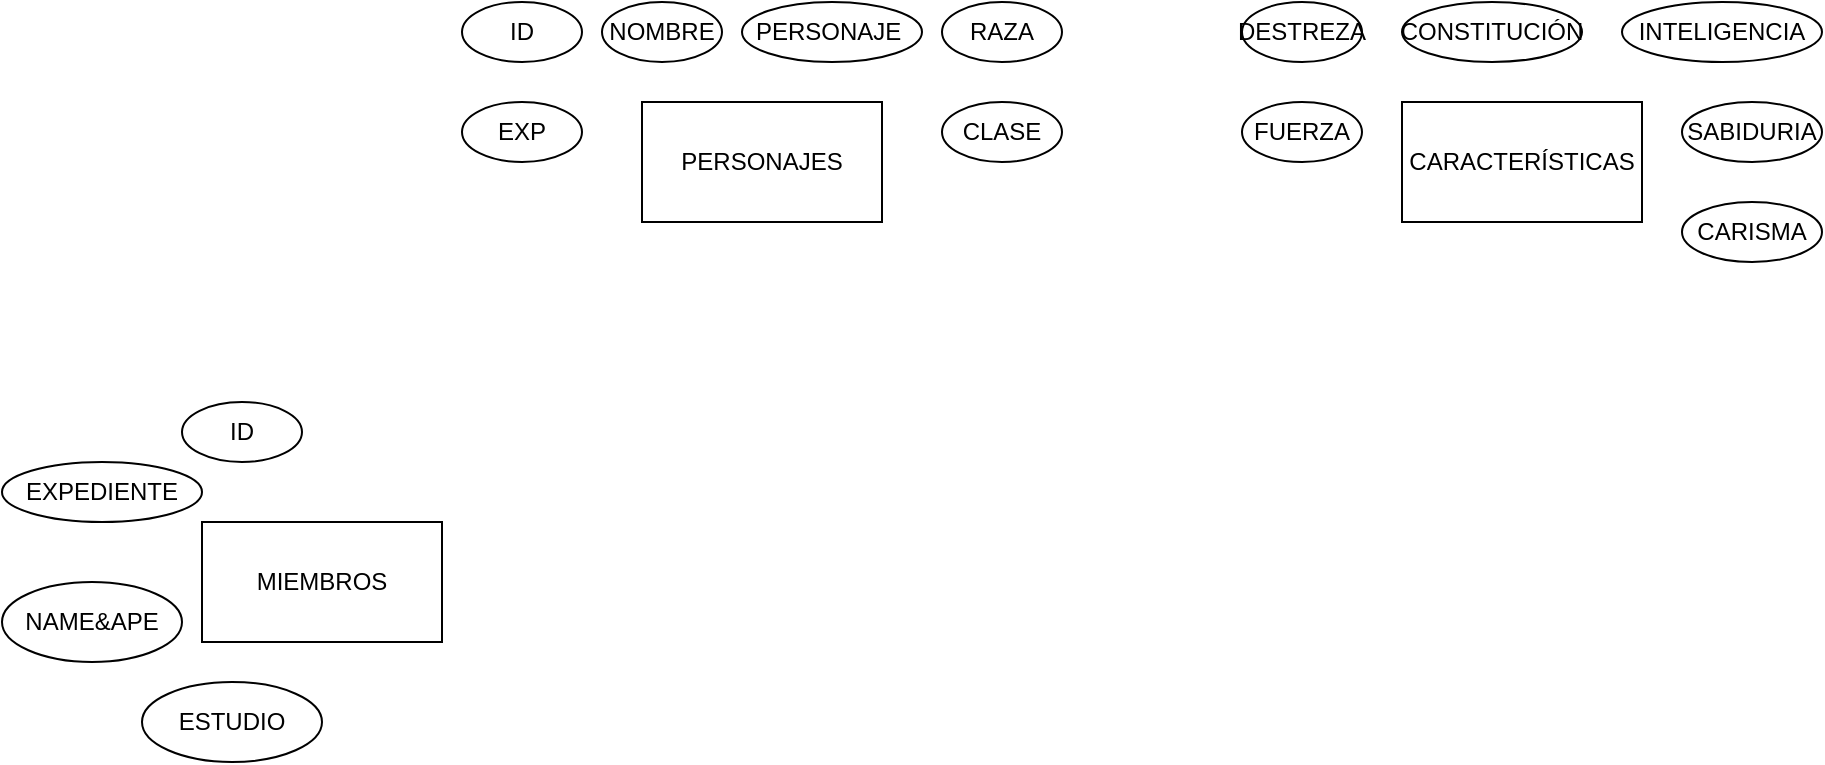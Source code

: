<mxfile version="23.1.5" type="device">
  <diagram name="Página-1" id="jKUlUDMz4xWxWr1B-a02">
    <mxGraphModel dx="1500" dy="887" grid="1" gridSize="10" guides="1" tooltips="1" connect="1" arrows="1" fold="1" page="1" pageScale="1" pageWidth="1169" pageHeight="827" math="0" shadow="0">
      <root>
        <mxCell id="0" />
        <mxCell id="1" parent="0" />
        <mxCell id="ijICfIVz4gepd5ZtEf_D-1" value="MIEMBROS" style="rounded=0;whiteSpace=wrap;html=1;" vertex="1" parent="1">
          <mxGeometry x="150" y="400" width="120" height="60" as="geometry" />
        </mxCell>
        <mxCell id="ijICfIVz4gepd5ZtEf_D-2" value="ID" style="ellipse;whiteSpace=wrap;html=1;" vertex="1" parent="1">
          <mxGeometry x="140" y="340" width="60" height="30" as="geometry" />
        </mxCell>
        <mxCell id="ijICfIVz4gepd5ZtEf_D-3" value="EXPEDIENTE" style="ellipse;whiteSpace=wrap;html=1;" vertex="1" parent="1">
          <mxGeometry x="50" y="370" width="100" height="30" as="geometry" />
        </mxCell>
        <mxCell id="ijICfIVz4gepd5ZtEf_D-4" value="NAME&amp;amp;APE" style="ellipse;whiteSpace=wrap;html=1;" vertex="1" parent="1">
          <mxGeometry x="50" y="430" width="90" height="40" as="geometry" />
        </mxCell>
        <mxCell id="ijICfIVz4gepd5ZtEf_D-5" value="ESTUDIO" style="ellipse;whiteSpace=wrap;html=1;" vertex="1" parent="1">
          <mxGeometry x="120" y="480" width="90" height="40" as="geometry" />
        </mxCell>
        <mxCell id="ijICfIVz4gepd5ZtEf_D-11" value="PERSONAJES" style="rounded=0;whiteSpace=wrap;html=1;" vertex="1" parent="1">
          <mxGeometry x="370" y="190" width="120" height="60" as="geometry" />
        </mxCell>
        <mxCell id="ijICfIVz4gepd5ZtEf_D-12" value="ID" style="ellipse;whiteSpace=wrap;html=1;" vertex="1" parent="1">
          <mxGeometry x="280" y="140" width="60" height="30" as="geometry" />
        </mxCell>
        <mxCell id="ijICfIVz4gepd5ZtEf_D-13" value="NOMBRE" style="ellipse;whiteSpace=wrap;html=1;" vertex="1" parent="1">
          <mxGeometry x="350" y="140" width="60" height="30" as="geometry" />
        </mxCell>
        <mxCell id="ijICfIVz4gepd5ZtEf_D-14" value="PERSONAJE&amp;nbsp;" style="ellipse;whiteSpace=wrap;html=1;" vertex="1" parent="1">
          <mxGeometry x="420" y="140" width="90" height="30" as="geometry" />
        </mxCell>
        <mxCell id="ijICfIVz4gepd5ZtEf_D-15" value="RAZA" style="ellipse;whiteSpace=wrap;html=1;" vertex="1" parent="1">
          <mxGeometry x="520" y="140" width="60" height="30" as="geometry" />
        </mxCell>
        <mxCell id="ijICfIVz4gepd5ZtEf_D-16" value="CLASE" style="ellipse;whiteSpace=wrap;html=1;" vertex="1" parent="1">
          <mxGeometry x="520" y="190" width="60" height="30" as="geometry" />
        </mxCell>
        <mxCell id="ijICfIVz4gepd5ZtEf_D-17" value="EXP" style="ellipse;whiteSpace=wrap;html=1;" vertex="1" parent="1">
          <mxGeometry x="280" y="190" width="60" height="30" as="geometry" />
        </mxCell>
        <mxCell id="ijICfIVz4gepd5ZtEf_D-19" value="CARACTERÍSTICAS" style="rounded=0;whiteSpace=wrap;html=1;" vertex="1" parent="1">
          <mxGeometry x="750" y="190" width="120" height="60" as="geometry" />
        </mxCell>
        <mxCell id="ijICfIVz4gepd5ZtEf_D-20" value="FUERZA" style="ellipse;whiteSpace=wrap;html=1;" vertex="1" parent="1">
          <mxGeometry x="670" y="190" width="60" height="30" as="geometry" />
        </mxCell>
        <mxCell id="ijICfIVz4gepd5ZtEf_D-21" value="DESTREZA" style="ellipse;whiteSpace=wrap;html=1;" vertex="1" parent="1">
          <mxGeometry x="670" y="140" width="60" height="30" as="geometry" />
        </mxCell>
        <mxCell id="ijICfIVz4gepd5ZtEf_D-22" value="CONSTITUCIÓN" style="ellipse;whiteSpace=wrap;html=1;" vertex="1" parent="1">
          <mxGeometry x="750" y="140" width="90" height="30" as="geometry" />
        </mxCell>
        <mxCell id="ijICfIVz4gepd5ZtEf_D-23" value="INTELIGENCIA" style="ellipse;whiteSpace=wrap;html=1;" vertex="1" parent="1">
          <mxGeometry x="860" y="140" width="100" height="30" as="geometry" />
        </mxCell>
        <mxCell id="ijICfIVz4gepd5ZtEf_D-24" value="SABIDURIA" style="ellipse;whiteSpace=wrap;html=1;" vertex="1" parent="1">
          <mxGeometry x="890" y="190" width="70" height="30" as="geometry" />
        </mxCell>
        <mxCell id="ijICfIVz4gepd5ZtEf_D-25" value="CARISMA" style="ellipse;whiteSpace=wrap;html=1;" vertex="1" parent="1">
          <mxGeometry x="890" y="240" width="70" height="30" as="geometry" />
        </mxCell>
      </root>
    </mxGraphModel>
  </diagram>
</mxfile>
